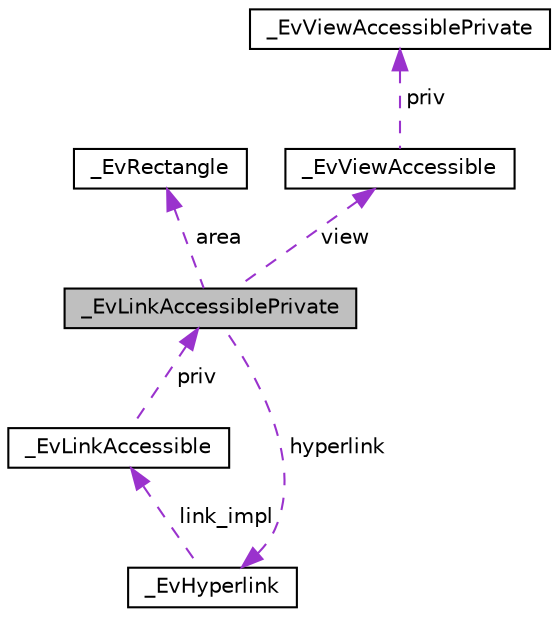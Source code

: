 digraph "_EvLinkAccessiblePrivate"
{
  edge [fontname="Helvetica",fontsize="10",labelfontname="Helvetica",labelfontsize="10"];
  node [fontname="Helvetica",fontsize="10",shape=record];
  Node1 [label="_EvLinkAccessiblePrivate",height=0.2,width=0.4,color="black", fillcolor="grey75", style="filled" fontcolor="black"];
  Node2 -> Node1 [dir="back",color="darkorchid3",fontsize="10",style="dashed",label=" area" ,fontname="Helvetica"];
  Node2 [label="_EvRectangle",height=0.2,width=0.4,color="black", fillcolor="white", style="filled",URL="$d5/da6/struct__EvRectangle.html"];
  Node3 -> Node1 [dir="back",color="darkorchid3",fontsize="10",style="dashed",label=" hyperlink" ,fontname="Helvetica"];
  Node3 [label="_EvHyperlink",height=0.2,width=0.4,color="black", fillcolor="white", style="filled",URL="$d0/d5c/struct__EvHyperlink.html"];
  Node4 -> Node3 [dir="back",color="darkorchid3",fontsize="10",style="dashed",label=" link_impl" ,fontname="Helvetica"];
  Node4 [label="_EvLinkAccessible",height=0.2,width=0.4,color="black", fillcolor="white", style="filled",URL="$de/da6/struct__EvLinkAccessible.html"];
  Node1 -> Node4 [dir="back",color="darkorchid3",fontsize="10",style="dashed",label=" priv" ,fontname="Helvetica"];
  Node5 -> Node1 [dir="back",color="darkorchid3",fontsize="10",style="dashed",label=" view" ,fontname="Helvetica"];
  Node5 [label="_EvViewAccessible",height=0.2,width=0.4,color="black", fillcolor="white", style="filled",URL="$d1/d11/struct__EvViewAccessible.html"];
  Node6 -> Node5 [dir="back",color="darkorchid3",fontsize="10",style="dashed",label=" priv" ,fontname="Helvetica"];
  Node6 [label="_EvViewAccessiblePrivate",height=0.2,width=0.4,color="black", fillcolor="white", style="filled",URL="$d9/d0a/struct__EvViewAccessiblePrivate.html"];
}
